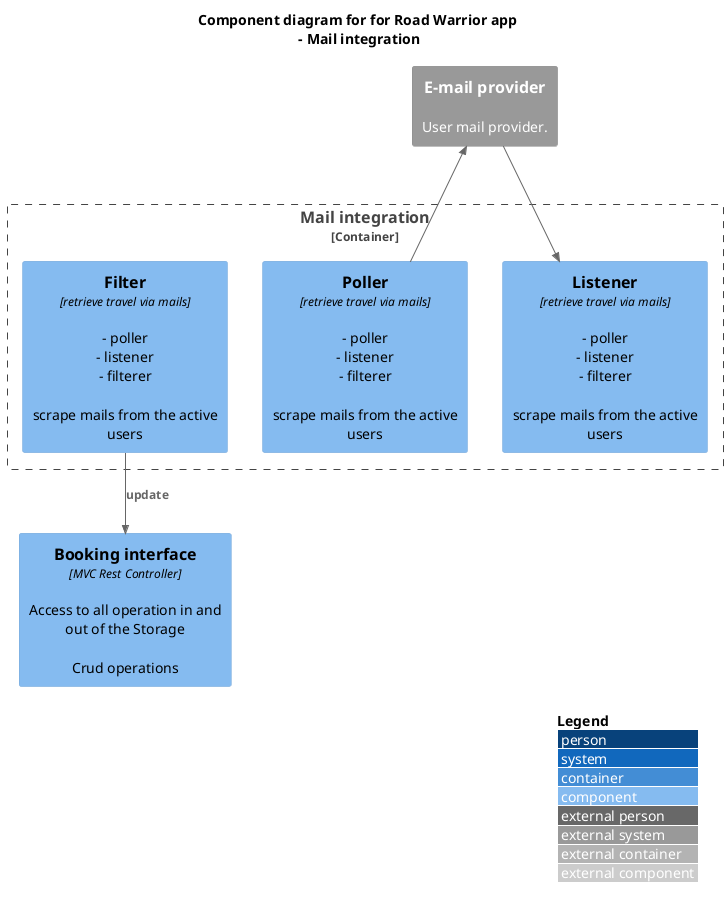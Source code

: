 
@startuml
!include <c4/C4_Component.puml>  
' uncomment the following line and comment the first to use locally
' !include C4_Component.puml

LAYOUT_WITH_LEGEND()

title Component diagram for for **Road Warrior** app\n - **Mail integration**


Container_Boundary(mail_integration, "Mail integration") {
    Component(mail_poller, "Poller", "retrieve travel via mails", "- poller\n- listener\n- filterer\n\nscrape mails from the active users")
    Component(mail_listener, "Listener", "retrieve travel via mails", "- poller\n- listener\n- filterer\n\nscrape mails from the active users")
    Component(mail_filter, "Filter", "retrieve travel via mails", "- poller\n- listener\n- filterer\n\nscrape mails from the active users")


}

Component(booking_interface, "Booking interface", "MVC Rest Controller", "Access to all operation in and out of the Storage\n\nCrud operations")

System_Ext(email_provider, "E-mail provider", "User mail provider.")


Rel(mail_filter, booking_interface, "update")
Rel(email_provider, mail_listener, "")
Rel_Back(email_provider, mail_poller, "")



@enduml
